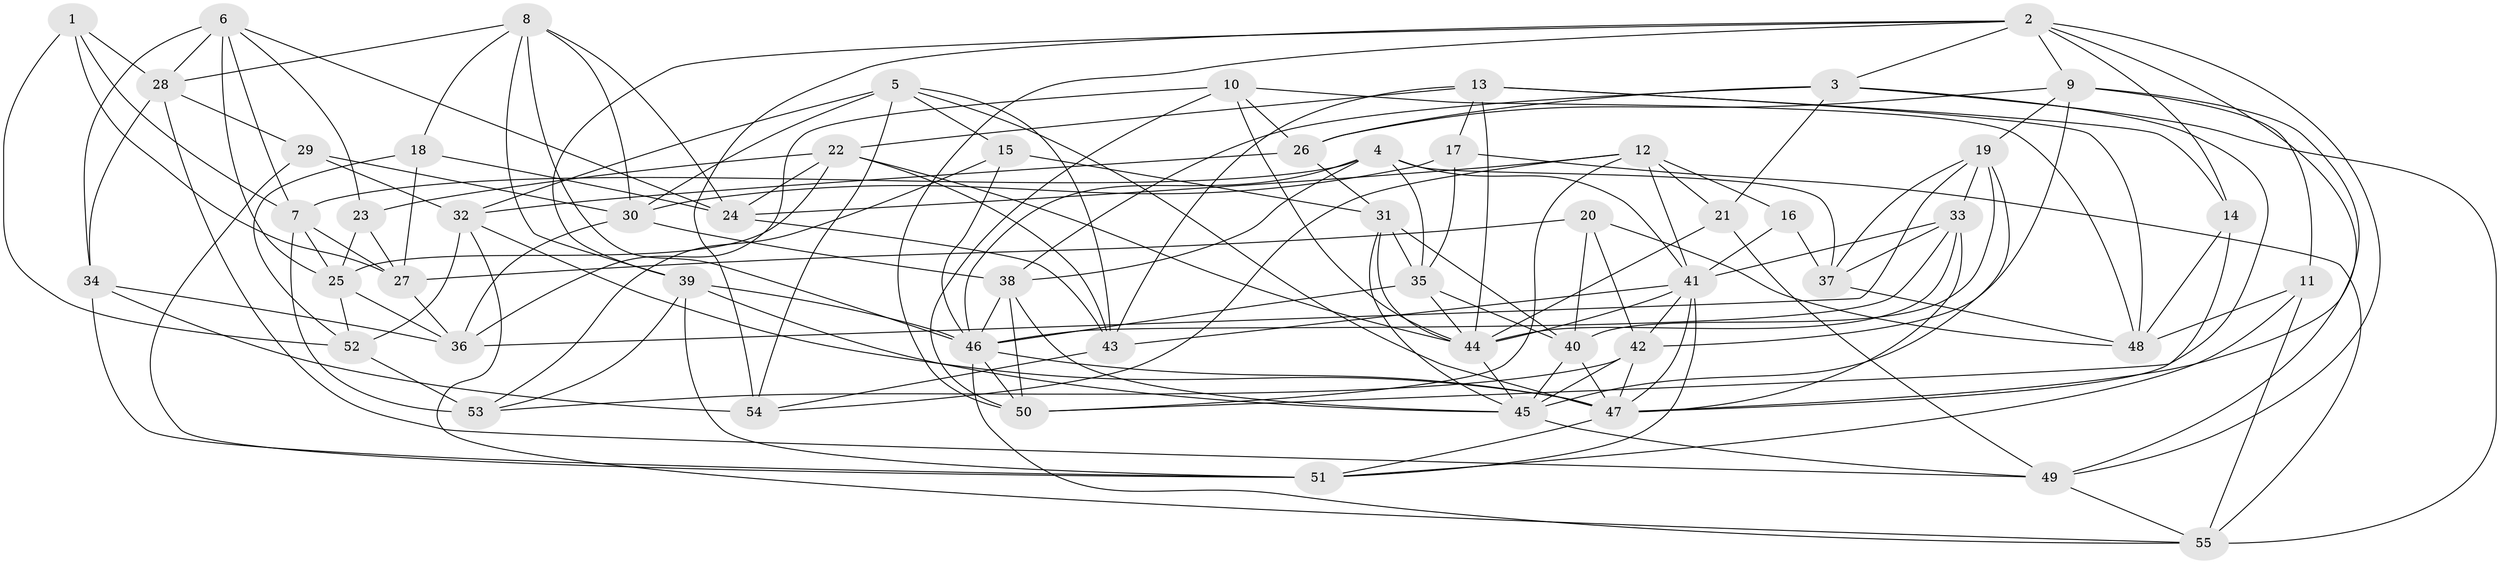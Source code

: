 // original degree distribution, {4: 1.0}
// Generated by graph-tools (version 1.1) at 2025/26/03/09/25 03:26:52]
// undirected, 55 vertices, 159 edges
graph export_dot {
graph [start="1"]
  node [color=gray90,style=filled];
  1;
  2;
  3;
  4;
  5;
  6;
  7;
  8;
  9;
  10;
  11;
  12;
  13;
  14;
  15;
  16;
  17;
  18;
  19;
  20;
  21;
  22;
  23;
  24;
  25;
  26;
  27;
  28;
  29;
  30;
  31;
  32;
  33;
  34;
  35;
  36;
  37;
  38;
  39;
  40;
  41;
  42;
  43;
  44;
  45;
  46;
  47;
  48;
  49;
  50;
  51;
  52;
  53;
  54;
  55;
  1 -- 7 [weight=1.0];
  1 -- 27 [weight=1.0];
  1 -- 28 [weight=1.0];
  1 -- 52 [weight=1.0];
  2 -- 3 [weight=1.0];
  2 -- 9 [weight=1.0];
  2 -- 14 [weight=1.0];
  2 -- 39 [weight=1.0];
  2 -- 47 [weight=1.0];
  2 -- 49 [weight=1.0];
  2 -- 50 [weight=1.0];
  2 -- 54 [weight=1.0];
  3 -- 21 [weight=1.0];
  3 -- 26 [weight=1.0];
  3 -- 38 [weight=1.0];
  3 -- 50 [weight=1.0];
  3 -- 55 [weight=1.0];
  4 -- 7 [weight=1.0];
  4 -- 35 [weight=1.0];
  4 -- 37 [weight=1.0];
  4 -- 38 [weight=1.0];
  4 -- 41 [weight=1.0];
  4 -- 46 [weight=1.0];
  5 -- 15 [weight=1.0];
  5 -- 30 [weight=1.0];
  5 -- 32 [weight=1.0];
  5 -- 43 [weight=1.0];
  5 -- 47 [weight=1.0];
  5 -- 54 [weight=1.0];
  6 -- 7 [weight=1.0];
  6 -- 23 [weight=1.0];
  6 -- 24 [weight=1.0];
  6 -- 25 [weight=1.0];
  6 -- 28 [weight=1.0];
  6 -- 34 [weight=1.0];
  7 -- 25 [weight=1.0];
  7 -- 27 [weight=1.0];
  7 -- 53 [weight=1.0];
  8 -- 18 [weight=1.0];
  8 -- 24 [weight=1.0];
  8 -- 28 [weight=1.0];
  8 -- 30 [weight=1.0];
  8 -- 39 [weight=1.0];
  8 -- 46 [weight=1.0];
  9 -- 11 [weight=1.0];
  9 -- 19 [weight=1.0];
  9 -- 26 [weight=1.0];
  9 -- 42 [weight=1.0];
  9 -- 49 [weight=1.0];
  10 -- 26 [weight=2.0];
  10 -- 36 [weight=1.0];
  10 -- 44 [weight=1.0];
  10 -- 48 [weight=1.0];
  10 -- 50 [weight=1.0];
  11 -- 48 [weight=1.0];
  11 -- 51 [weight=1.0];
  11 -- 55 [weight=1.0];
  12 -- 16 [weight=1.0];
  12 -- 21 [weight=1.0];
  12 -- 24 [weight=1.0];
  12 -- 41 [weight=1.0];
  12 -- 50 [weight=1.0];
  12 -- 54 [weight=1.0];
  13 -- 14 [weight=1.0];
  13 -- 17 [weight=1.0];
  13 -- 22 [weight=1.0];
  13 -- 43 [weight=1.0];
  13 -- 44 [weight=1.0];
  13 -- 48 [weight=1.0];
  14 -- 47 [weight=1.0];
  14 -- 48 [weight=1.0];
  15 -- 31 [weight=1.0];
  15 -- 46 [weight=1.0];
  15 -- 53 [weight=1.0];
  16 -- 37 [weight=2.0];
  16 -- 41 [weight=1.0];
  17 -- 30 [weight=1.0];
  17 -- 35 [weight=1.0];
  17 -- 55 [weight=1.0];
  18 -- 24 [weight=1.0];
  18 -- 27 [weight=1.0];
  18 -- 52 [weight=1.0];
  19 -- 33 [weight=1.0];
  19 -- 36 [weight=1.0];
  19 -- 37 [weight=1.0];
  19 -- 40 [weight=1.0];
  19 -- 45 [weight=1.0];
  20 -- 27 [weight=1.0];
  20 -- 40 [weight=1.0];
  20 -- 42 [weight=1.0];
  20 -- 48 [weight=1.0];
  21 -- 44 [weight=1.0];
  21 -- 49 [weight=1.0];
  22 -- 23 [weight=1.0];
  22 -- 24 [weight=1.0];
  22 -- 25 [weight=1.0];
  22 -- 43 [weight=1.0];
  22 -- 44 [weight=1.0];
  23 -- 25 [weight=1.0];
  23 -- 27 [weight=1.0];
  24 -- 43 [weight=1.0];
  25 -- 36 [weight=1.0];
  25 -- 52 [weight=1.0];
  26 -- 31 [weight=1.0];
  26 -- 32 [weight=1.0];
  27 -- 36 [weight=1.0];
  28 -- 29 [weight=1.0];
  28 -- 34 [weight=1.0];
  28 -- 49 [weight=1.0];
  29 -- 30 [weight=1.0];
  29 -- 32 [weight=1.0];
  29 -- 51 [weight=1.0];
  30 -- 36 [weight=1.0];
  30 -- 38 [weight=1.0];
  31 -- 35 [weight=1.0];
  31 -- 40 [weight=1.0];
  31 -- 44 [weight=1.0];
  31 -- 45 [weight=1.0];
  32 -- 47 [weight=1.0];
  32 -- 52 [weight=1.0];
  32 -- 55 [weight=1.0];
  33 -- 37 [weight=1.0];
  33 -- 41 [weight=1.0];
  33 -- 44 [weight=1.0];
  33 -- 46 [weight=1.0];
  33 -- 47 [weight=1.0];
  34 -- 36 [weight=1.0];
  34 -- 51 [weight=1.0];
  34 -- 54 [weight=2.0];
  35 -- 40 [weight=1.0];
  35 -- 44 [weight=1.0];
  35 -- 46 [weight=1.0];
  37 -- 48 [weight=1.0];
  38 -- 45 [weight=1.0];
  38 -- 46 [weight=1.0];
  38 -- 50 [weight=1.0];
  39 -- 45 [weight=1.0];
  39 -- 46 [weight=1.0];
  39 -- 51 [weight=1.0];
  39 -- 53 [weight=1.0];
  40 -- 45 [weight=1.0];
  40 -- 47 [weight=1.0];
  41 -- 42 [weight=1.0];
  41 -- 43 [weight=1.0];
  41 -- 44 [weight=2.0];
  41 -- 47 [weight=1.0];
  41 -- 51 [weight=1.0];
  42 -- 45 [weight=1.0];
  42 -- 47 [weight=1.0];
  42 -- 53 [weight=1.0];
  43 -- 54 [weight=1.0];
  44 -- 45 [weight=1.0];
  45 -- 49 [weight=1.0];
  46 -- 47 [weight=1.0];
  46 -- 50 [weight=1.0];
  46 -- 55 [weight=1.0];
  47 -- 51 [weight=1.0];
  49 -- 55 [weight=1.0];
  52 -- 53 [weight=2.0];
}
